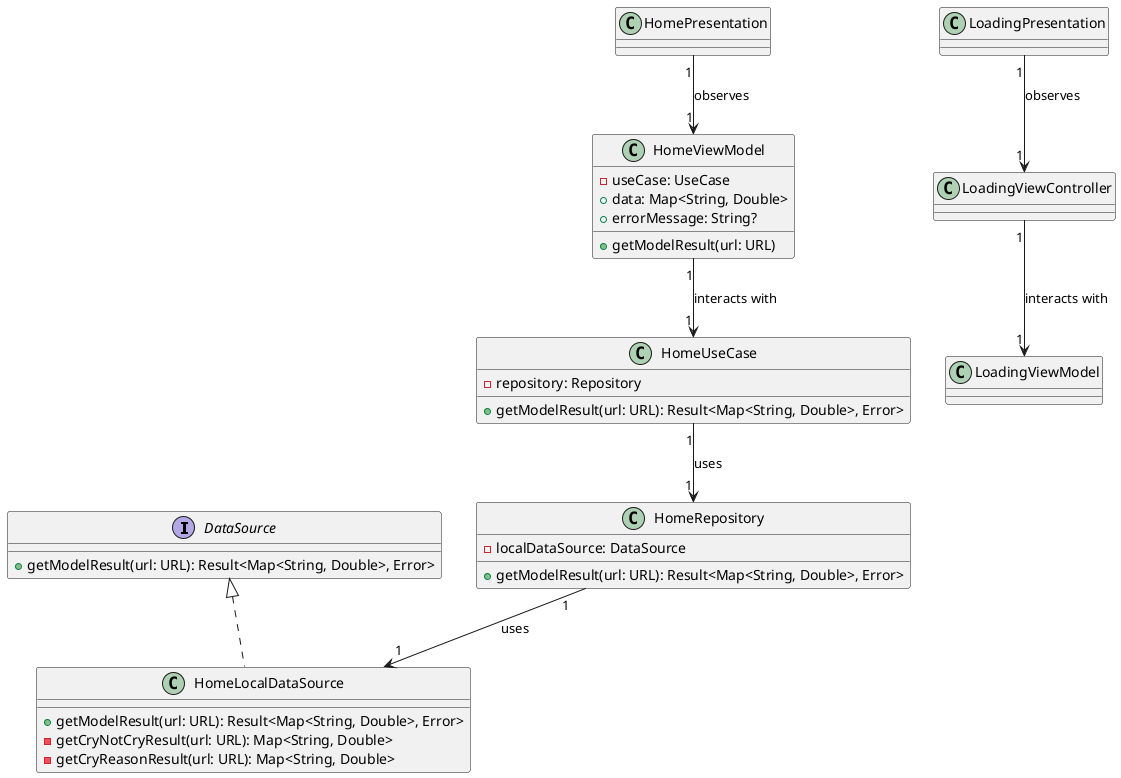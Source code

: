 @startuml PukPuk

interface DataSource {
    + getModelResult(url: URL): Result<Map<String, Double>, Error>
}

class HomeLocalDataSource implements DataSource {
    + getModelResult(url: URL): Result<Map<String, Double>, Error>
    - getCryNotCryResult(url: URL): Map<String, Double>
    - getCryReasonResult(url: URL): Map<String, Double>
}


class HomeRepository {
    - localDataSource: DataSource
    + getModelResult(url: URL): Result<Map<String, Double>, Error>
}

class HomeUseCase {
    - repository: Repository
    + getModelResult(url: URL): Result<Map<String, Double>, Error>
}

class HomeViewModel {
    - useCase: UseCase
    + data: Map<String, Double>
    + errorMessage: String?
    + getModelResult(url: URL)
}

class HomePresentation {
}



HomeRepository "1" --> "1" HomeLocalDataSource : uses
HomeUseCase "1" --> "1" HomeRepository : uses
HomeViewModel "1" --> "1" HomeUseCase : interacts with
HomePresentation "1" --> "1" HomeViewModel : observes

class LoadingPresentation {

}

class LoadingViewModel {

}

class LoadingViewController {
    
}

LoadingViewController "1" --> "1" LoadingViewModel : interacts with
LoadingPresentation "1" --> "1" LoadingViewController : observes

@enduml
